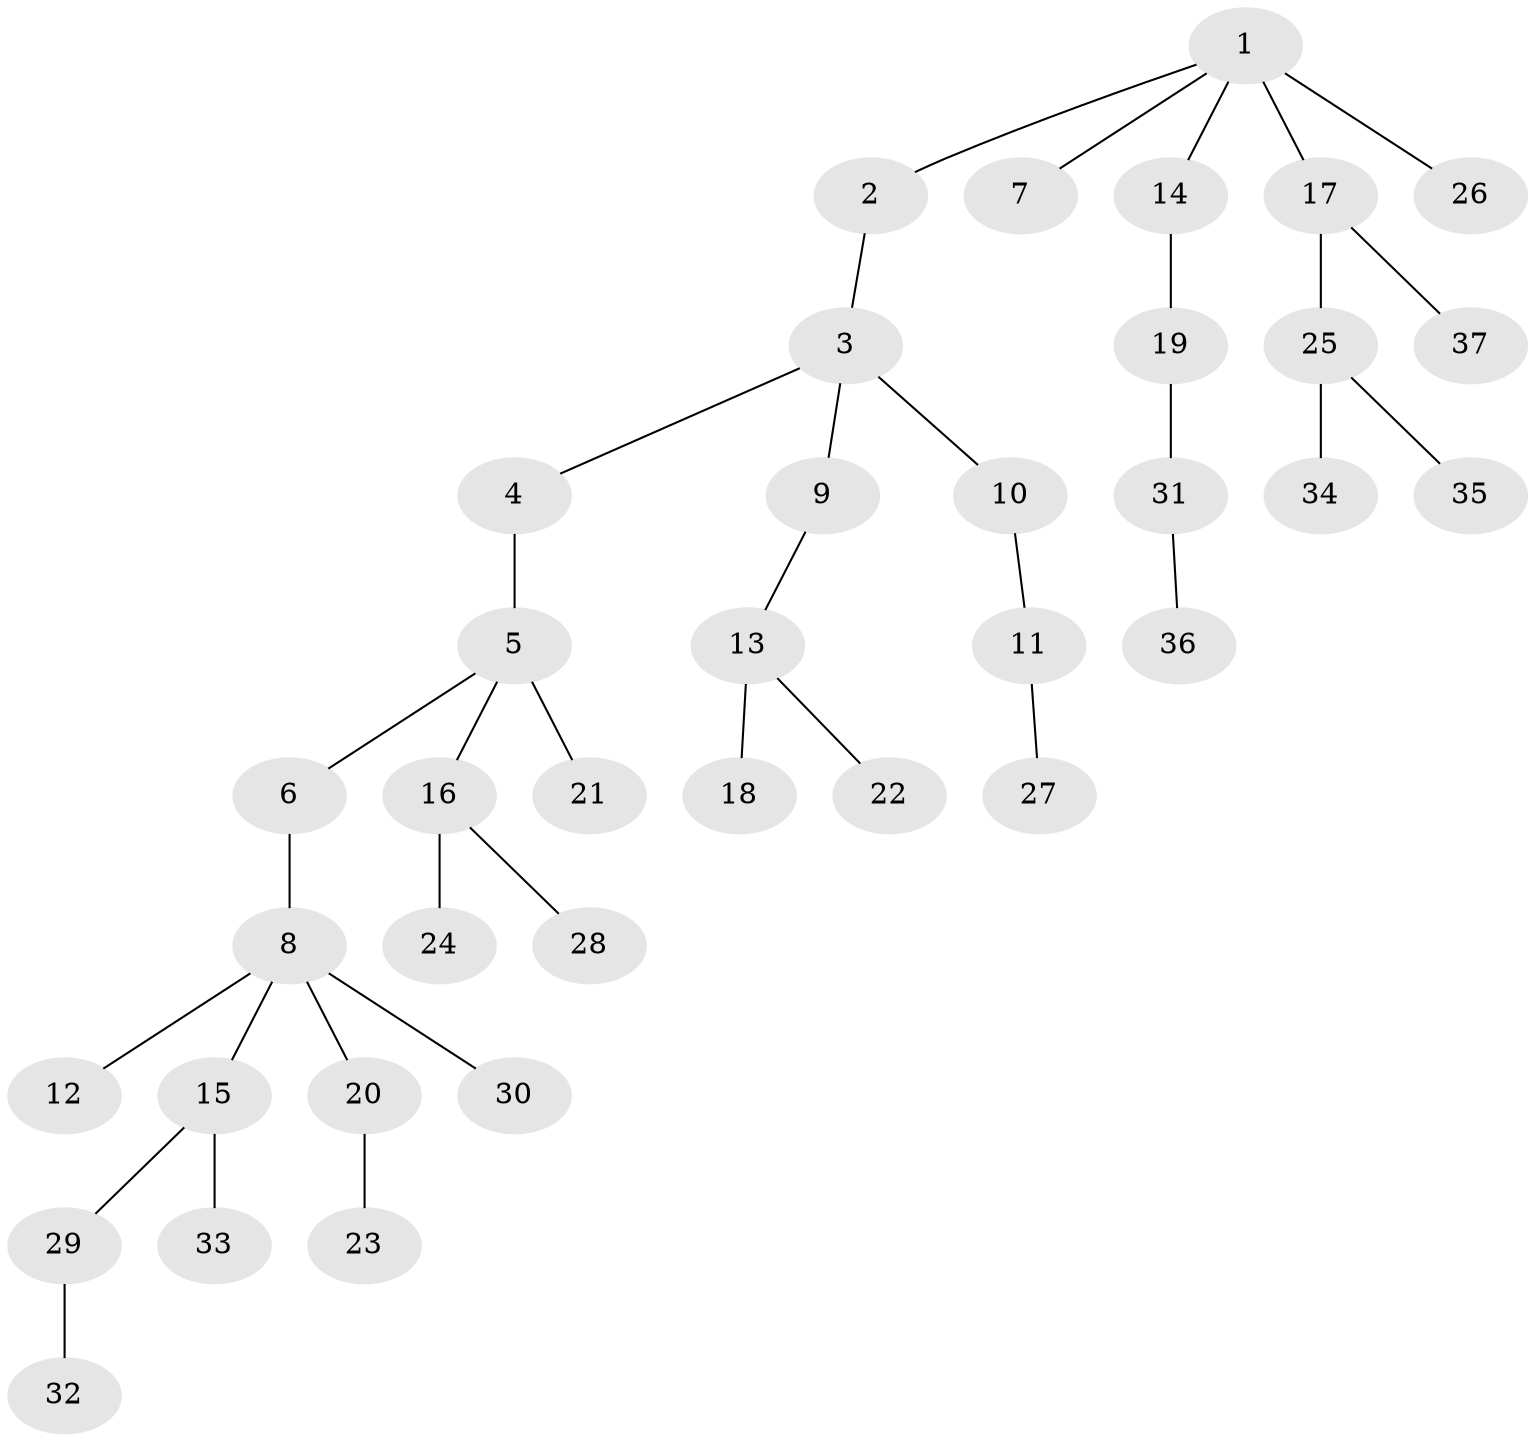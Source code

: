 // original degree distribution, {7: 0.01639344262295082, 4: 0.06557377049180328, 6: 0.02459016393442623, 3: 0.13114754098360656, 5: 0.01639344262295082, 2: 0.23770491803278687, 1: 0.5081967213114754}
// Generated by graph-tools (version 1.1) at 2025/51/03/04/25 22:51:31]
// undirected, 37 vertices, 36 edges
graph export_dot {
  node [color=gray90,style=filled];
  1;
  2;
  3;
  4;
  5;
  6;
  7;
  8;
  9;
  10;
  11;
  12;
  13;
  14;
  15;
  16;
  17;
  18;
  19;
  20;
  21;
  22;
  23;
  24;
  25;
  26;
  27;
  28;
  29;
  30;
  31;
  32;
  33;
  34;
  35;
  36;
  37;
  1 -- 2 [weight=1.0];
  1 -- 7 [weight=1.0];
  1 -- 14 [weight=1.0];
  1 -- 17 [weight=2.0];
  1 -- 26 [weight=1.0];
  2 -- 3 [weight=1.0];
  3 -- 4 [weight=1.0];
  3 -- 9 [weight=1.0];
  3 -- 10 [weight=1.0];
  4 -- 5 [weight=1.0];
  5 -- 6 [weight=1.0];
  5 -- 16 [weight=1.0];
  5 -- 21 [weight=1.0];
  6 -- 8 [weight=1.0];
  8 -- 12 [weight=1.0];
  8 -- 15 [weight=1.0];
  8 -- 20 [weight=1.0];
  8 -- 30 [weight=1.0];
  9 -- 13 [weight=1.0];
  10 -- 11 [weight=1.0];
  11 -- 27 [weight=2.0];
  13 -- 18 [weight=2.0];
  13 -- 22 [weight=1.0];
  14 -- 19 [weight=1.0];
  15 -- 29 [weight=1.0];
  15 -- 33 [weight=1.0];
  16 -- 24 [weight=1.0];
  16 -- 28 [weight=1.0];
  17 -- 25 [weight=1.0];
  17 -- 37 [weight=1.0];
  19 -- 31 [weight=1.0];
  20 -- 23 [weight=5.0];
  25 -- 34 [weight=1.0];
  25 -- 35 [weight=2.0];
  29 -- 32 [weight=1.0];
  31 -- 36 [weight=1.0];
}

